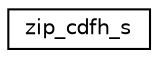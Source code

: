 digraph "Graphical Class Hierarchy"
{
  edge [fontname="Helvetica",fontsize="10",labelfontname="Helvetica",labelfontsize="10"];
  node [fontname="Helvetica",fontsize="10",shape=record];
  rankdir="LR";
  Node1 [label="zip_cdfh_s",height=0.2,width=0.4,color="black", fillcolor="white", style="filled",URL="$structzip__cdfh__s.html"];
}

